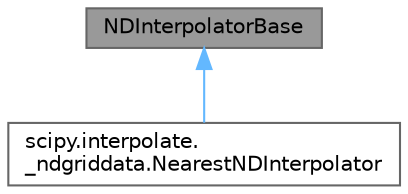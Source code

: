 digraph "NDInterpolatorBase"
{
 // LATEX_PDF_SIZE
  bgcolor="transparent";
  edge [fontname=Helvetica,fontsize=10,labelfontname=Helvetica,labelfontsize=10];
  node [fontname=Helvetica,fontsize=10,shape=box,height=0.2,width=0.4];
  Node1 [id="Node000001",label="NDInterpolatorBase",height=0.2,width=0.4,color="gray40", fillcolor="grey60", style="filled", fontcolor="black",tooltip=" "];
  Node1 -> Node2 [id="edge1_Node000001_Node000002",dir="back",color="steelblue1",style="solid",tooltip=" "];
  Node2 [id="Node000002",label="scipy.interpolate.\l_ndgriddata.NearestNDInterpolator",height=0.2,width=0.4,color="gray40", fillcolor="white", style="filled",URL="$db/d76/classscipy_1_1interpolate_1_1__ndgriddata_1_1NearestNDInterpolator.html",tooltip=" "];
}
